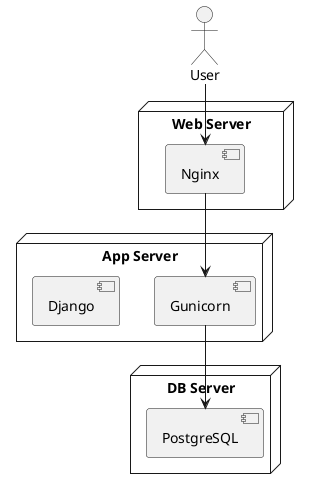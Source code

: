 @startuml
actor User

node "Web Server" {
  [Nginx]
}

node "App Server" {
  [Gunicorn]
  [Django]
}

node "DB Server" {
  [PostgreSQL]
}

User --> [Nginx]
[Nginx] --> [Gunicorn]
[Gunicorn] --> [PostgreSQL]
@enduml
